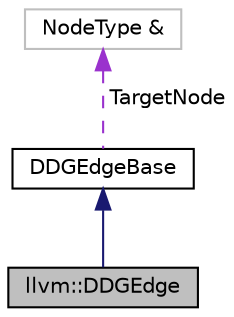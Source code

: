 digraph "llvm::DDGEdge"
{
 // LATEX_PDF_SIZE
  bgcolor="transparent";
  edge [fontname="Helvetica",fontsize="10",labelfontname="Helvetica",labelfontsize="10"];
  node [fontname="Helvetica",fontsize="10",shape=record];
  Node1 [label="llvm::DDGEdge",height=0.2,width=0.4,color="black", fillcolor="grey75", style="filled", fontcolor="black",tooltip="Data Dependency Graph Edge."];
  Node2 -> Node1 [dir="back",color="midnightblue",fontsize="10",style="solid",fontname="Helvetica"];
  Node2 [label="DDGEdgeBase",height=0.2,width=0.4,color="black",URL="$classllvm_1_1DGEdge.html",tooltip="Represent an edge in the directed graph."];
  Node3 -> Node2 [dir="back",color="darkorchid3",fontsize="10",style="dashed",label=" TargetNode" ,fontname="Helvetica"];
  Node3 [label="NodeType &",height=0.2,width=0.4,color="grey75",tooltip=" "];
}
